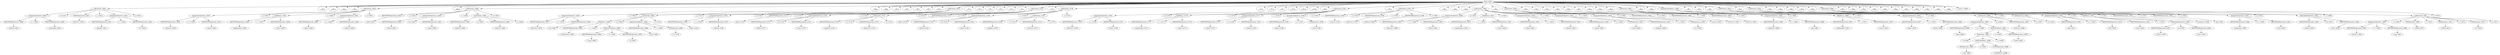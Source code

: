 digraph {

"Prog_14603"->"CallFunction_14604";
"CallFunction_14604"->"AssignmentOpetators_14605";
"AssignmentOpetators_14605"->"IDENTIFIERExpression_14606";
"IDENTIFIERExpression_14606"->"<births>14607";
"AssignmentOpetators_14605"->"<<->14608";
"AssignmentOpetators_14605"->"IDENTIFIERExpression_14609";
"IDENTIFIERExpression_14609"->"<read.table>14610";
"CallFunction_14604"->"<(>14611";
"CallFunction_14604"->"STRINGExpression_14612";
"STRINGExpression_14612"->"<'birth.txt'>14613";
"CallFunction_14604"->"<,>14614";
"CallFunction_14604"->"AssignmentOpetators_14615";
"AssignmentOpetators_14615"->"IDENTIFIERExpression_14616";
"IDENTIFIERExpression_14616"->"<header>14617";
"AssignmentOpetators_14615"->"<=>14618";
"AssignmentOpetators_14615"->"IDENTIFIERExpression_14619";
"IDENTIFIERExpression_14619"->"<T>14620";
"CallFunction_14604"->"<)>14621";
"Prog_14603"->"<
>14622";
"Prog_14603"->"<
>14623";
"Prog_14603"->"<
>14624";
"Prog_14603"->"<
>14625";
"Prog_14603"->"CallFunction_14626";
"CallFunction_14626"->"AssignmentOpetators_14627";
"AssignmentOpetators_14627"->"IDENTIFIERExpression_14628";
"IDENTIFIERExpression_14628"->"<birth.lo>14629";
"AssignmentOpetators_14627"->"<<->14630";
"AssignmentOpetators_14627"->"IDENTIFIERExpression_14631";
"IDENTIFIERExpression_14631"->"<loess>14632";
"CallFunction_14626"->"<(>14633";
"CallFunction_14626"->"TildeBinary_14634";
"TildeBinary_14634"->"IDENTIFIERExpression_14635";
"IDENTIFIERExpression_14635"->"<netherlands>14636";
"TildeBinary_14634"->"<~>14637";
"TildeBinary_14634"->"IDENTIFIERExpression_14638";
"IDENTIFIERExpression_14638"->"<year>14639";
"CallFunction_14626"->"<,>14640";
"CallFunction_14626"->"AssignmentOpetators_14641";
"AssignmentOpetators_14641"->"IDENTIFIERExpression_14642";
"IDENTIFIERExpression_14642"->"<data>14643";
"AssignmentOpetators_14641"->"<=>14644";
"AssignmentOpetators_14641"->"IDENTIFIERExpression_14645";
"IDENTIFIERExpression_14645"->"<births>14646";
"CallFunction_14626"->"<)>14647";
"Prog_14603"->"<
>14648";
"Prog_14603"->"CallFunction_14649";
"CallFunction_14649"->"IDENTIFIERExpression_14650";
"IDENTIFIERExpression_14650"->"<plot>14651";
"CallFunction_14649"->"<(>14652";
"CallFunction_14649"->"DollarAndAtOperators_14653";
"DollarAndAtOperators_14653"->"IDENTIFIERExpression_14654";
"IDENTIFIERExpression_14654"->"<birth>14655";
"DollarAndAtOperators_14653"->"<$>14656";
"DollarAndAtOperators_14653"->"IDENTIFIERExpression_14657";
"IDENTIFIERExpression_14657"->"<year>14658";
"CallFunction_14649"->"<,>14659";
"CallFunction_14649"->"CallFunction_14660";
"CallFunction_14660"->"IDENTIFIERExpression_14661";
"IDENTIFIERExpression_14661"->"<predict>14662";
"CallFunction_14660"->"<(>14663";
"CallFunction_14660"->"IDENTIFIERExpression_14664";
"IDENTIFIERExpression_14664"->"<birth.lo>14665";
"CallFunction_14660"->"<)>14666";
"CallFunction_14649"->"<)>14667";
"Prog_14603"->"<
>14668";
"Prog_14603"->"<
>14669";
"Prog_14603"->"<
>14670";
"Prog_14603"->"<
>14671";
"Prog_14603"->"<
>14672";
"Prog_14603"->"<
>14673";
"Prog_14603"->"<
>14674";
"Prog_14603"->"CallFunction_14675";
"CallFunction_14675"->"AssignmentOpetators_14676";
"AssignmentOpetators_14676"->"IDENTIFIERExpression_14677";
"IDENTIFIERExpression_14677"->"<birth.lm2>14678";
"AssignmentOpetators_14676"->"<<->14679";
"AssignmentOpetators_14676"->"IDENTIFIERExpression_14680";
"IDENTIFIERExpression_14680"->"<lm>14681";
"CallFunction_14675"->"<(>14682";
"CallFunction_14675"->"CallFunction_14683";
"CallFunction_14683"->"TildeBinary_14684";
"TildeBinary_14684"->"IDENTIFIERExpression_14685";
"IDENTIFIERExpression_14685"->"<netherlands>14686";
"TildeBinary_14684"->"<~>14687";
"TildeBinary_14684"->"MinusOrPlusBinary_14688";
"MinusOrPlusBinary_14688"->"IDENTIFIERExpression_14689";
"IDENTIFIERExpression_14689"->"<year>14690";
"MinusOrPlusBinary_14688"->"<+>14691";
"MinusOrPlusBinary_14688"->"IDENTIFIERExpression_14692";
"IDENTIFIERExpression_14692"->"<I>14693";
"CallFunction_14683"->"<(>14694";
"CallFunction_14683"->"ExponentiationBinary_14695";
"ExponentiationBinary_14695"->"IDENTIFIERExpression_14696";
"IDENTIFIERExpression_14696"->"<year>14697";
"ExponentiationBinary_14695"->"<^>14698";
"ExponentiationBinary_14695"->"INTExpression_14699";
"INTExpression_14699"->"<2>14700";
"CallFunction_14683"->"<)>14701";
"CallFunction_14675"->"<,>14702";
"CallFunction_14675"->"AssignmentOpetators_14703";
"AssignmentOpetators_14703"->"IDENTIFIERExpression_14704";
"IDENTIFIERExpression_14704"->"<data>14705";
"AssignmentOpetators_14703"->"<=>14706";
"AssignmentOpetators_14703"->"IDENTIFIERExpression_14707";
"IDENTIFIERExpression_14707"->"<births>14708";
"CallFunction_14675"->"<)>14709";
"Prog_14603"->"<
>14710";
"Prog_14603"->"<
>14711";
"Prog_14603"->"<
>14712";
"Prog_14603"->"<
>14713";
"Prog_14603"->"<
>14714";
"Prog_14603"->"<
>14715";
"Prog_14603"->"CallFunction_14716";
"CallFunction_14716"->"IDENTIFIERExpression_14717";
"IDENTIFIERExpression_14717"->"<plot>14718";
"CallFunction_14716"->"<(>14719";
"CallFunction_14716"->"DollarAndAtOperators_14720";
"DollarAndAtOperators_14720"->"IDENTIFIERExpression_14721";
"IDENTIFIERExpression_14721"->"<birth>14722";
"DollarAndAtOperators_14720"->"<$>14723";
"DollarAndAtOperators_14720"->"IDENTIFIERExpression_14724";
"IDENTIFIERExpression_14724"->"<year>14725";
"CallFunction_14716"->"<,>14726";
"CallFunction_14716"->"CallFunction_14727";
"CallFunction_14727"->"IDENTIFIERExpression_14728";
"IDENTIFIERExpression_14728"->"<predict>14729";
"CallFunction_14727"->"<(>14730";
"CallFunction_14727"->"IDENTIFIERExpression_14731";
"IDENTIFIERExpression_14731"->"<birth.lm2>14732";
"CallFunction_14727"->"<)>14733";
"CallFunction_14716"->"<)>14734";
"Prog_14603"->"<
>14735";
"Prog_14603"->"CallFunction_14736";
"CallFunction_14736"->"IDENTIFIERExpression_14737";
"IDENTIFIERExpression_14737"->"<lines>14738";
"CallFunction_14736"->"<(>14739";
"CallFunction_14736"->"DollarAndAtOperators_14740";
"DollarAndAtOperators_14740"->"IDENTIFIERExpression_14741";
"IDENTIFIERExpression_14741"->"<birth>14742";
"DollarAndAtOperators_14740"->"<$>14743";
"DollarAndAtOperators_14740"->"IDENTIFIERExpression_14744";
"IDENTIFIERExpression_14744"->"<year>14745";
"CallFunction_14736"->"<,>14746";
"CallFunction_14736"->"CallFunction_14747";
"CallFunction_14747"->"IDENTIFIERExpression_14748";
"IDENTIFIERExpression_14748"->"<predict>14749";
"CallFunction_14747"->"<(>14750";
"CallFunction_14747"->"IDENTIFIERExpression_14751";
"IDENTIFIERExpression_14751"->"<birth.lo>14752";
"CallFunction_14747"->"<)>14753";
"CallFunction_14736"->"<)>14754";
"Prog_14603"->"<
>14755";
"Prog_14603"->"<
>14756";
"Prog_14603"->"<
>14757";
"Prog_14603"->"<
>14758";
"Prog_14603"->"<
>14759";
"Prog_14603"->"<
>14760";
"Prog_14603"->"<
>14761";
"Prog_14603"->"CallFunction_14762";
"CallFunction_14762"->"AssignmentOpetators_14763";
"AssignmentOpetators_14763"->"IDENTIFIERExpression_14764";
"IDENTIFIERExpression_14764"->"<birth.lo2>14765";
"AssignmentOpetators_14763"->"<<->14766";
"AssignmentOpetators_14763"->"IDENTIFIERExpression_14767";
"IDENTIFIERExpression_14767"->"<loess>14768";
"CallFunction_14762"->"<(>14769";
"CallFunction_14762"->"TildeBinary_14770";
"TildeBinary_14770"->"IDENTIFIERExpression_14771";
"IDENTIFIERExpression_14771"->"<netherlands>14772";
"TildeBinary_14770"->"<~>14773";
"TildeBinary_14770"->"IDENTIFIERExpression_14774";
"IDENTIFIERExpression_14774"->"<year>14775";
"CallFunction_14762"->"<,>14776";
"CallFunction_14762"->"AssignmentOpetators_14777";
"AssignmentOpetators_14777"->"IDENTIFIERExpression_14778";
"IDENTIFIERExpression_14778"->"<data>14779";
"AssignmentOpetators_14777"->"<=>14780";
"AssignmentOpetators_14777"->"IDENTIFIERExpression_14781";
"IDENTIFIERExpression_14781"->"<births>14782";
"CallFunction_14762"->"<,>14783";
"CallFunction_14762"->"AssignmentOpetators_14784";
"AssignmentOpetators_14784"->"IDENTIFIERExpression_14785";
"IDENTIFIERExpression_14785"->"<span>14786";
"AssignmentOpetators_14784"->"<=>14787";
"AssignmentOpetators_14784"->"INTExpression_14788";
"INTExpression_14788"->"<100>14789";
"CallFunction_14762"->"<)>14790";
"Prog_14603"->"<
>14791";
"Prog_14603"->"CallFunction_14792";
"CallFunction_14792"->"IDENTIFIERExpression_14793";
"IDENTIFIERExpression_14793"->"<anova>14794";
"CallFunction_14792"->"<(>14795";
"CallFunction_14792"->"IDENTIFIERExpression_14796";
"IDENTIFIERExpression_14796"->"<birth.lo2>14797";
"CallFunction_14792"->"<,>14798";
"CallFunction_14792"->"IDENTIFIERExpression_14799";
"IDENTIFIERExpression_14799"->"<birth.lo>14800";
"CallFunction_14792"->"<)>14801";
"Prog_14603"->"<
>14802";
"Prog_14603"->"<
>14803";
"Prog_14603"->"<
>14804";
"Prog_14603"->"CallFunction_14805";
"CallFunction_14805"->"AssignmentOpetators_14806";
"AssignmentOpetators_14806"->"IDENTIFIERExpression_14807";
"IDENTIFIERExpression_14807"->"<birth.lo1>14808";
"AssignmentOpetators_14806"->"<<->14809";
"AssignmentOpetators_14806"->"IDENTIFIERExpression_14810";
"IDENTIFIERExpression_14810"->"<loess>14811";
"CallFunction_14805"->"<(>14812";
"CallFunction_14805"->"TildeBinary_14813";
"TildeBinary_14813"->"IDENTIFIERExpression_14814";
"IDENTIFIERExpression_14814"->"<netherlands>14815";
"TildeBinary_14813"->"<~>14816";
"TildeBinary_14813"->"IDENTIFIERExpression_14817";
"IDENTIFIERExpression_14817"->"<year>14818";
"CallFunction_14805"->"<,>14819";
"CallFunction_14805"->"AssignmentOpetators_14820";
"AssignmentOpetators_14820"->"IDENTIFIERExpression_14821";
"IDENTIFIERExpression_14821"->"<data>14822";
"AssignmentOpetators_14820"->"<=>14823";
"AssignmentOpetators_14820"->"IDENTIFIERExpression_14824";
"IDENTIFIERExpression_14824"->"<births>14825";
"CallFunction_14805"->"<,>14826";
"CallFunction_14805"->"AssignmentOpetators_14827";
"AssignmentOpetators_14827"->"IDENTIFIERExpression_14828";
"IDENTIFIERExpression_14828"->"<span>14829";
"AssignmentOpetators_14827"->"<=>14830";
"AssignmentOpetators_14827"->"INTExpression_14831";
"INTExpression_14831"->"<100>14832";
"CallFunction_14805"->"<,>14833";
"CallFunction_14805"->"AssignmentOpetators_14834";
"AssignmentOpetators_14834"->"IDENTIFIERExpression_14835";
"IDENTIFIERExpression_14835"->"<degree>14836";
"AssignmentOpetators_14834"->"<=>14837";
"AssignmentOpetators_14834"->"INTExpression_14838";
"INTExpression_14838"->"<1>14839";
"CallFunction_14805"->"<)>14840";
"Prog_14603"->"<
>14841";
"Prog_14603"->"CallFunction_14842";
"CallFunction_14842"->"IDENTIFIERExpression_14843";
"IDENTIFIERExpression_14843"->"<anova>14844";
"CallFunction_14842"->"<(>14845";
"CallFunction_14842"->"IDENTIFIERExpression_14846";
"IDENTIFIERExpression_14846"->"<birth.lo1>14847";
"CallFunction_14842"->"<,>14848";
"CallFunction_14842"->"IDENTIFIERExpression_14849";
"IDENTIFIERExpression_14849"->"<birth.lo>14850";
"CallFunction_14842"->"<)>14851";
"Prog_14603"->"<
>14852";
"Prog_14603"->"<
>14853";
"Prog_14603"->"<
>14854";
"Prog_14603"->"<
>14855";
"Prog_14603"->"<
>14856";
"Prog_14603"->"<
>14857";
"Prog_14603"->"<
>14858";
"Prog_14603"->"<
>14859";
"Prog_14603"->"<
>14860";
"Prog_14603"->"CallFunction_14861";
"CallFunction_14861"->"AssignmentOpetators_14862";
"AssignmentOpetators_14862"->"IDENTIFIERExpression_14863";
"IDENTIFIERExpression_14863"->"<birth.lm>14864";
"AssignmentOpetators_14862"->"<<->14865";
"AssignmentOpetators_14862"->"IDENTIFIERExpression_14866";
"IDENTIFIERExpression_14866"->"<lm>14867";
"CallFunction_14861"->"<(>14868";
"CallFunction_14861"->"TildeBinary_14869";
"TildeBinary_14869"->"IDENTIFIERExpression_14870";
"IDENTIFIERExpression_14870"->"<netherlands>14871";
"TildeBinary_14869"->"<~>14872";
"TildeBinary_14869"->"IDENTIFIERExpression_14873";
"IDENTIFIERExpression_14873"->"<year>14874";
"CallFunction_14861"->"<,>14875";
"CallFunction_14861"->"AssignmentOpetators_14876";
"AssignmentOpetators_14876"->"IDENTIFIERExpression_14877";
"IDENTIFIERExpression_14877"->"<data>14878";
"AssignmentOpetators_14876"->"<=>14879";
"AssignmentOpetators_14876"->"IDENTIFIERExpression_14880";
"IDENTIFIERExpression_14880"->"<births>14881";
"CallFunction_14861"->"<)>14882";
"Prog_14603"->"<
>14883";
"Prog_14603"->"<
>14884";
"Prog_14603"->"ExponentiationBinary_14885";
"ExponentiationBinary_14885"->"CallFunction_14886";
"CallFunction_14886"->"AssignmentOpetators_14887";
"AssignmentOpetators_14887"->"IDENTIFIERExpression_14888";
"IDENTIFIERExpression_14888"->"<esq>14889";
"AssignmentOpetators_14887"->"<<->14890";
"AssignmentOpetators_14887"->"MultOrDivBinary_14891";
"MultOrDivBinary_14891"->"Parenthesis_14892";
"Parenthesis_14892"->"<(>14893";
"Parenthesis_14892"->"MultOrDivBinary_14894";
"MultOrDivBinary_14894"->"INTExpression_14895";
"INTExpression_14895"->"<45>14896";
"MultOrDivBinary_14894"->"</>14897";
"MultOrDivBinary_14894"->"FLOATExpression_14898";
"FLOATExpression_14898"->"<0.00006542>14899";
"Parenthesis_14892"->"<)>14900";
"MultOrDivBinary_14891"->"<*>14901";
"MultOrDivBinary_14891"->"IDENTIFIERExpression_14902";
"IDENTIFIERExpression_14902"->"<resid>14903";
"CallFunction_14886"->"<(>14904";
"CallFunction_14886"->"IDENTIFIERExpression_14905";
"IDENTIFIERExpression_14905"->"<birth.lm>14906";
"CallFunction_14886"->"<)>14907";
"ExponentiationBinary_14885"->"<^>14908";
"ExponentiationBinary_14885"->"INTExpression_14909";
"INTExpression_14909"->"<2>14910";
"Prog_14603"->"<
>14911";
"Prog_14603"->"<
>14912";
"Prog_14603"->"<
>14913";
"Prog_14603"->"CallFunction_14914";
"CallFunction_14914"->"AssignmentOpetators_14915";
"AssignmentOpetators_14915"->"IDENTIFIERExpression_14916";
"IDENTIFIERExpression_14916"->"<bp>14917";
"AssignmentOpetators_14915"->"<<->14918";
"AssignmentOpetators_14915"->"IDENTIFIERExpression_14919";
"IDENTIFIERExpression_14919"->"<lm>14920";
"CallFunction_14914"->"<(>14921";
"CallFunction_14914"->"TildeBinary_14922";
"TildeBinary_14922"->"IDENTIFIERExpression_14923";
"IDENTIFIERExpression_14923"->"<esq>14924";
"TildeBinary_14922"->"<~>14925";
"TildeBinary_14922"->"DollarAndAtOperators_14926";
"DollarAndAtOperators_14926"->"IDENTIFIERExpression_14927";
"IDENTIFIERExpression_14927"->"<births>14928";
"DollarAndAtOperators_14926"->"<$>14929";
"DollarAndAtOperators_14926"->"IDENTIFIERExpression_14930";
"IDENTIFIERExpression_14930"->"<year>14931";
"CallFunction_14914"->"<)>14932";
"Prog_14603"->"<
>14933";
"Prog_14603"->"CallFunction_14934";
"CallFunction_14934"->"IDENTIFIERExpression_14935";
"IDENTIFIERExpression_14935"->"<summary>14936";
"CallFunction_14934"->"<(>14937";
"CallFunction_14934"->"IDENTIFIERExpression_14938";
"IDENTIFIERExpression_14938"->"<bp>14939";
"CallFunction_14934"->"<)>14940";
"Prog_14603"->"<
>14941";
"Prog_14603"->"<
>14942";
"Prog_14603"->"<
>14943";
"Prog_14603"->"<
>14944";
"Prog_14603"->"<
>14945";
"Prog_14603"->"CallFunction_14946";
"CallFunction_14946"->"AssignmentOpetators_14947";
"AssignmentOpetators_14947"->"IDENTIFIERExpression_14948";
"IDENTIFIERExpression_14948"->"<yeargroup>14949";
"AssignmentOpetators_14947"->"<<->14950";
"AssignmentOpetators_14947"->"IDENTIFIERExpression_14951";
"IDENTIFIERExpression_14951"->"<cut>14952";
"CallFunction_14946"->"<(>14953";
"CallFunction_14946"->"DollarAndAtOperators_14954";
"DollarAndAtOperators_14954"->"IDENTIFIERExpression_14955";
"IDENTIFIERExpression_14955"->"<birth>14956";
"DollarAndAtOperators_14954"->"<$>14957";
"DollarAndAtOperators_14954"->"IDENTIFIERExpression_14958";
"IDENTIFIERExpression_14958"->"<year>14959";
"CallFunction_14946"->"<,>14960";
"CallFunction_14946"->"CallFunction_14961";
"CallFunction_14961"->"AssignmentOpetators_14962";
"AssignmentOpetators_14962"->"IDENTIFIERExpression_14963";
"IDENTIFIERExpression_14963"->"<breaks>14964";
"AssignmentOpetators_14962"->"<=>14965";
"AssignmentOpetators_14962"->"IDENTIFIERExpression_14966";
"IDENTIFIERExpression_14966"->"<seq>14967";
"CallFunction_14961"->"<(>14968";
"CallFunction_14961"->"INTExpression_14969";
"INTExpression_14969"->"<1949>14970";
"CallFunction_14961"->"<,>14971";
"CallFunction_14961"->"INTExpression_14972";
"INTExpression_14972"->"<1994>14973";
"CallFunction_14961"->"<,>14974";
"CallFunction_14961"->"INTExpression_14975";
"INTExpression_14975"->"<5>14976";
"CallFunction_14961"->"<)>14977";
"CallFunction_14946"->"<)>14978";
"Prog_14603"->"<
>14979";
"Prog_14603"->"<
>14980";
"Prog_14603"->"<
>14981";
"Prog_14603"->"<
>14982";
"Prog_14603"->"<
>14983";
"Prog_14603"->"<
>14984";
"Prog_14603"->"<
>14985";
"Prog_14603"->"<
>14986";
"Prog_14603"->"<
>14987";
"Prog_14603"->"<
>14988";
"Prog_14603"->"<
>14989";
"Prog_14603"->"<<EOF>>14990";
}
